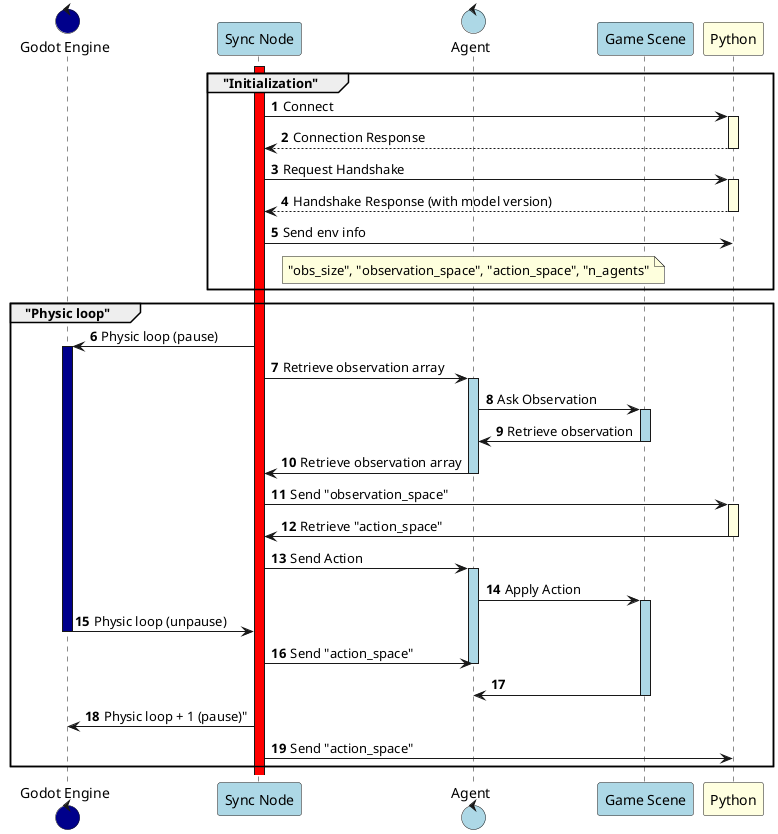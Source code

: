 @startuml
'https://plantuml.com/sequence-diagram

'ACTORS
control "Godot Engine" #darkblue
participant "Sync Node" #lightblue
control Agent #lightblue
participant "Game Scene" #lightblue
participant Python #lightyellow

'CONFIG
autonumber

'INITIALIZATION
group "Initialization"
activate "Sync Node" #red
"Sync Node" -> Python: Connect
activate Python #lightyellow
Python --> "Sync Node": Connection Response
deactivate Python

"Sync Node" -> Python: Request Handshake
activate Python #lightyellow
Python --> "Sync Node": Handshake Response (with model version)
deactivate Python

"Sync Node" -> Python: Send env info
note over Agent: "obs_size", "observation_space", "action_space", "n_agents"
end

'PHYSIC LOOP
group "Physic loop"

"Sync Node" -> "Godot Engine": Physic loop (pause)
activate "Godot Engine" #darkblue

"Sync Node" -> Agent: Retrieve observation array
activate Agent #lightblue

Agent -> "Game Scene": Ask Observation
activate "Game Scene" #lightblue
"Game Scene" -> Agent: Retrieve observation
deactivate "Game Scene"

Agent -> "Sync Node": Retrieve observation array
deactivate Agent

"Sync Node" -> Python: Send "observation_space"
activate Python #lightyellow
Python -> "Sync Node": Retrieve "action_space"
deactivate Python

"Sync Node" -> Agent: Send Action
activate Agent #lightblue
Agent -> "Game Scene": Apply Action
activate "Game Scene" #lightblue
"Godot Engine" -> "Sync Node": Physic loop (unpause)
deactivate "Godot Engine"
"Sync Node" -> Agent: Send "action_space"
deactivate Agent
"Game Scene" -> Agent
deactivate "Game Scene"



"Sync Node" -> "Godot Engine": Physic loop + 1 (pause)"


"Sync Node" -> Python: Send "action_space"

end

@enduml